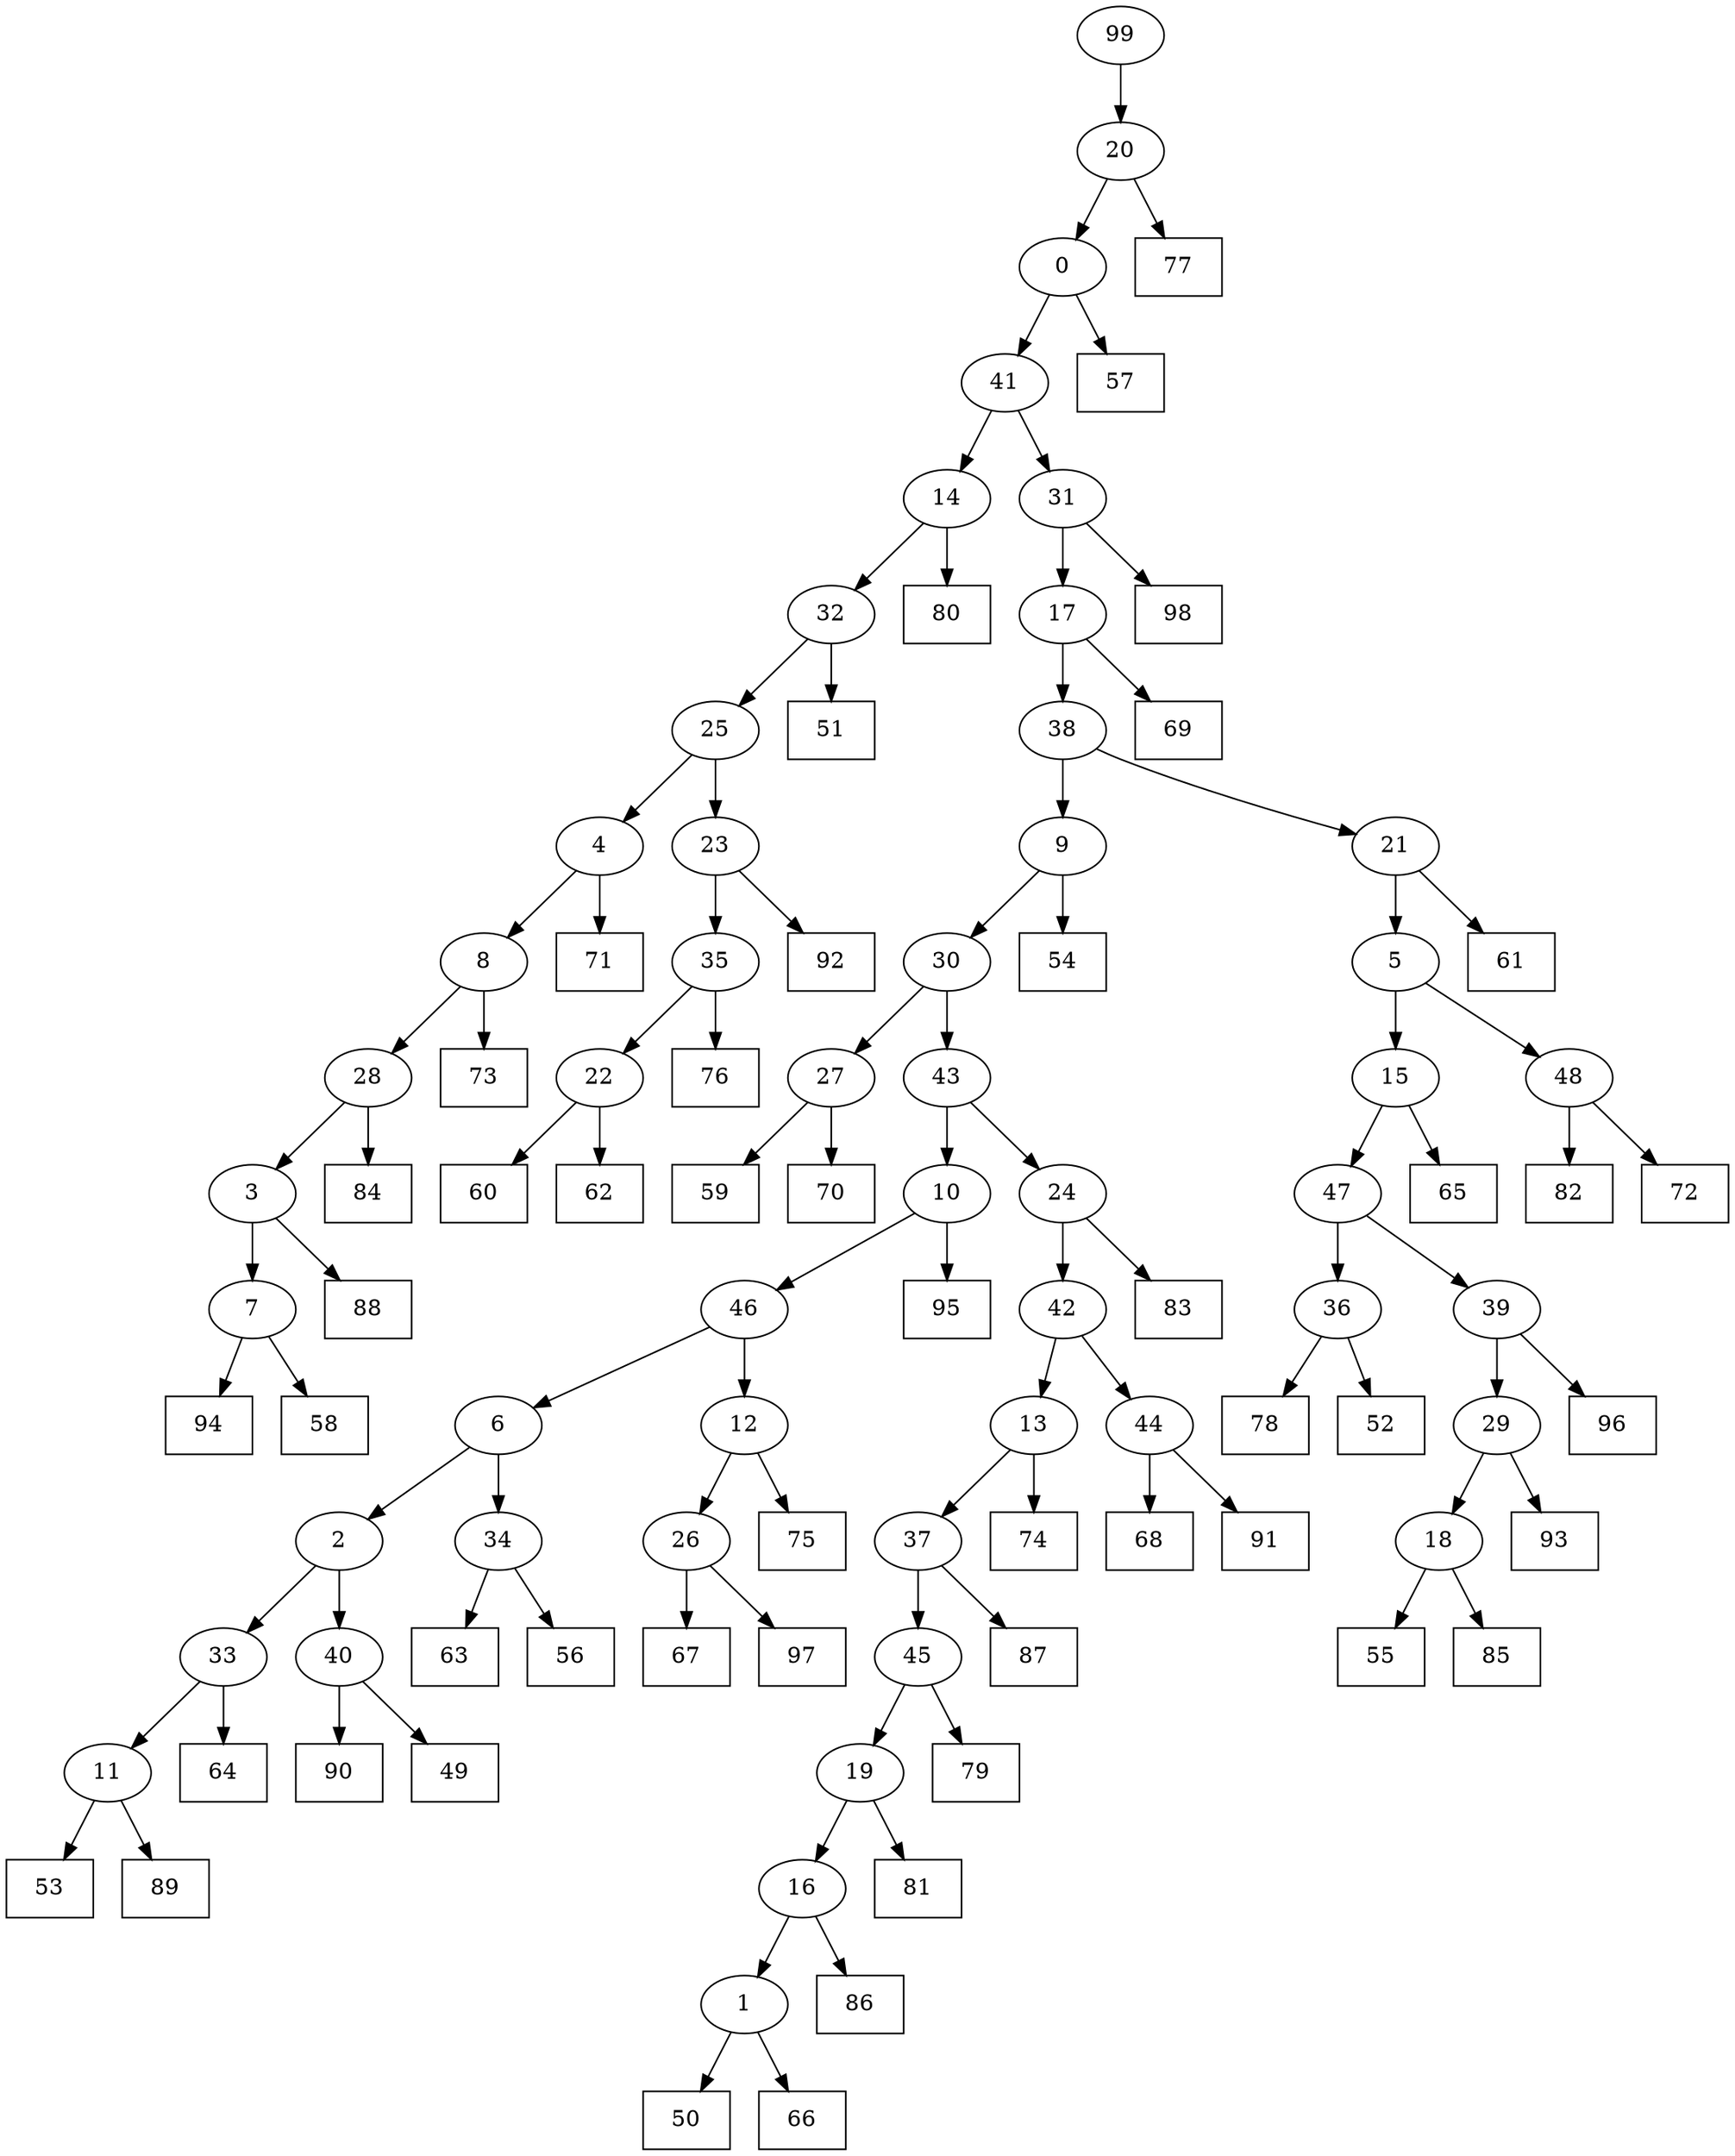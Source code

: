 digraph G {
0[label="0"];
1[label="1"];
2[label="2"];
3[label="3"];
4[label="4"];
5[label="5"];
6[label="6"];
7[label="7"];
8[label="8"];
9[label="9"];
10[label="10"];
11[label="11"];
12[label="12"];
13[label="13"];
14[label="14"];
15[label="15"];
16[label="16"];
17[label="17"];
18[label="18"];
19[label="19"];
20[label="20"];
21[label="21"];
22[label="22"];
23[label="23"];
24[label="24"];
25[label="25"];
26[label="26"];
27[label="27"];
28[label="28"];
29[label="29"];
30[label="30"];
31[label="31"];
32[label="32"];
33[label="33"];
34[label="34"];
35[label="35"];
36[label="36"];
37[label="37"];
38[label="38"];
39[label="39"];
40[label="40"];
41[label="41"];
42[label="42"];
43[label="43"];
44[label="44"];
45[label="45"];
46[label="46"];
47[label="47"];
48[label="48"];
49[shape=box,label="95"];
50[shape=box,label="86"];
51[shape=box,label="80"];
52[shape=box,label="57"];
53[shape=box,label="59"];
54[shape=box,label="65"];
55[shape=box,label="90"];
56[shape=box,label="51"];
57[shape=box,label="53"];
58[shape=box,label="60"];
59[shape=box,label="50"];
60[shape=box,label="76"];
61[shape=box,label="71"];
62[shape=box,label="55"];
63[shape=box,label="63"];
64[shape=box,label="70"];
65[shape=box,label="54"];
66[shape=box,label="85"];
67[shape=box,label="56"];
68[shape=box,label="68"];
69[shape=box,label="49"];
70[shape=box,label="81"];
71[shape=box,label="89"];
72[shape=box,label="67"];
73[shape=box,label="73"];
74[shape=box,label="83"];
75[shape=box,label="69"];
76[shape=box,label="82"];
77[shape=box,label="66"];
78[shape=box,label="79"];
79[shape=box,label="88"];
80[shape=box,label="94"];
81[shape=box,label="96"];
82[shape=box,label="58"];
83[shape=box,label="84"];
84[shape=box,label="87"];
85[shape=box,label="91"];
86[shape=box,label="98"];
87[shape=box,label="78"];
88[shape=box,label="97"];
89[shape=box,label="92"];
90[shape=box,label="52"];
91[shape=box,label="61"];
92[shape=box,label="72"];
93[shape=box,label="64"];
94[shape=box,label="93"];
95[shape=box,label="62"];
96[shape=box,label="77"];
97[shape=box,label="75"];
98[shape=box,label="74"];
99[label="99"];
17->75 ;
26->88 ;
36->87 ;
23->35 ;
44->68 ;
32->56 ;
18->66 ;
43->24 ;
35->60 ;
17->38 ;
24->42 ;
42->13 ;
13->37 ;
37->84 ;
22->58 ;
31->86 ;
48->92 ;
21->91 ;
28->83 ;
19->16 ;
16->50 ;
38->9 ;
0->52 ;
24->74 ;
41->31 ;
20->96 ;
46->12 ;
14->51 ;
34->67 ;
7->80 ;
45->19 ;
19->70 ;
29->94 ;
18->62 ;
28->3 ;
47->36 ;
36->90 ;
2->33 ;
21->5 ;
11->71 ;
31->17 ;
47->39 ;
13->98 ;
37->45 ;
45->78 ;
40->69 ;
0->41 ;
43->10 ;
10->46 ;
39->29 ;
29->18 ;
25->4 ;
4->61 ;
8->73 ;
3->79 ;
12->26 ;
26->72 ;
10->49 ;
99->20 ;
27->53 ;
39->81 ;
3->7 ;
7->82 ;
30->27 ;
38->21 ;
27->64 ;
33->11 ;
33->93 ;
15->54 ;
15->47 ;
23->89 ;
40->55 ;
32->25 ;
25->23 ;
20->0 ;
9->30 ;
30->43 ;
11->57 ;
4->8 ;
8->28 ;
46->6 ;
35->22 ;
22->95 ;
16->1 ;
1->77 ;
5->15 ;
42->44 ;
44->85 ;
9->65 ;
6->34 ;
12->97 ;
6->2 ;
2->40 ;
34->63 ;
41->14 ;
14->32 ;
1->59 ;
5->48 ;
48->76 ;
}
